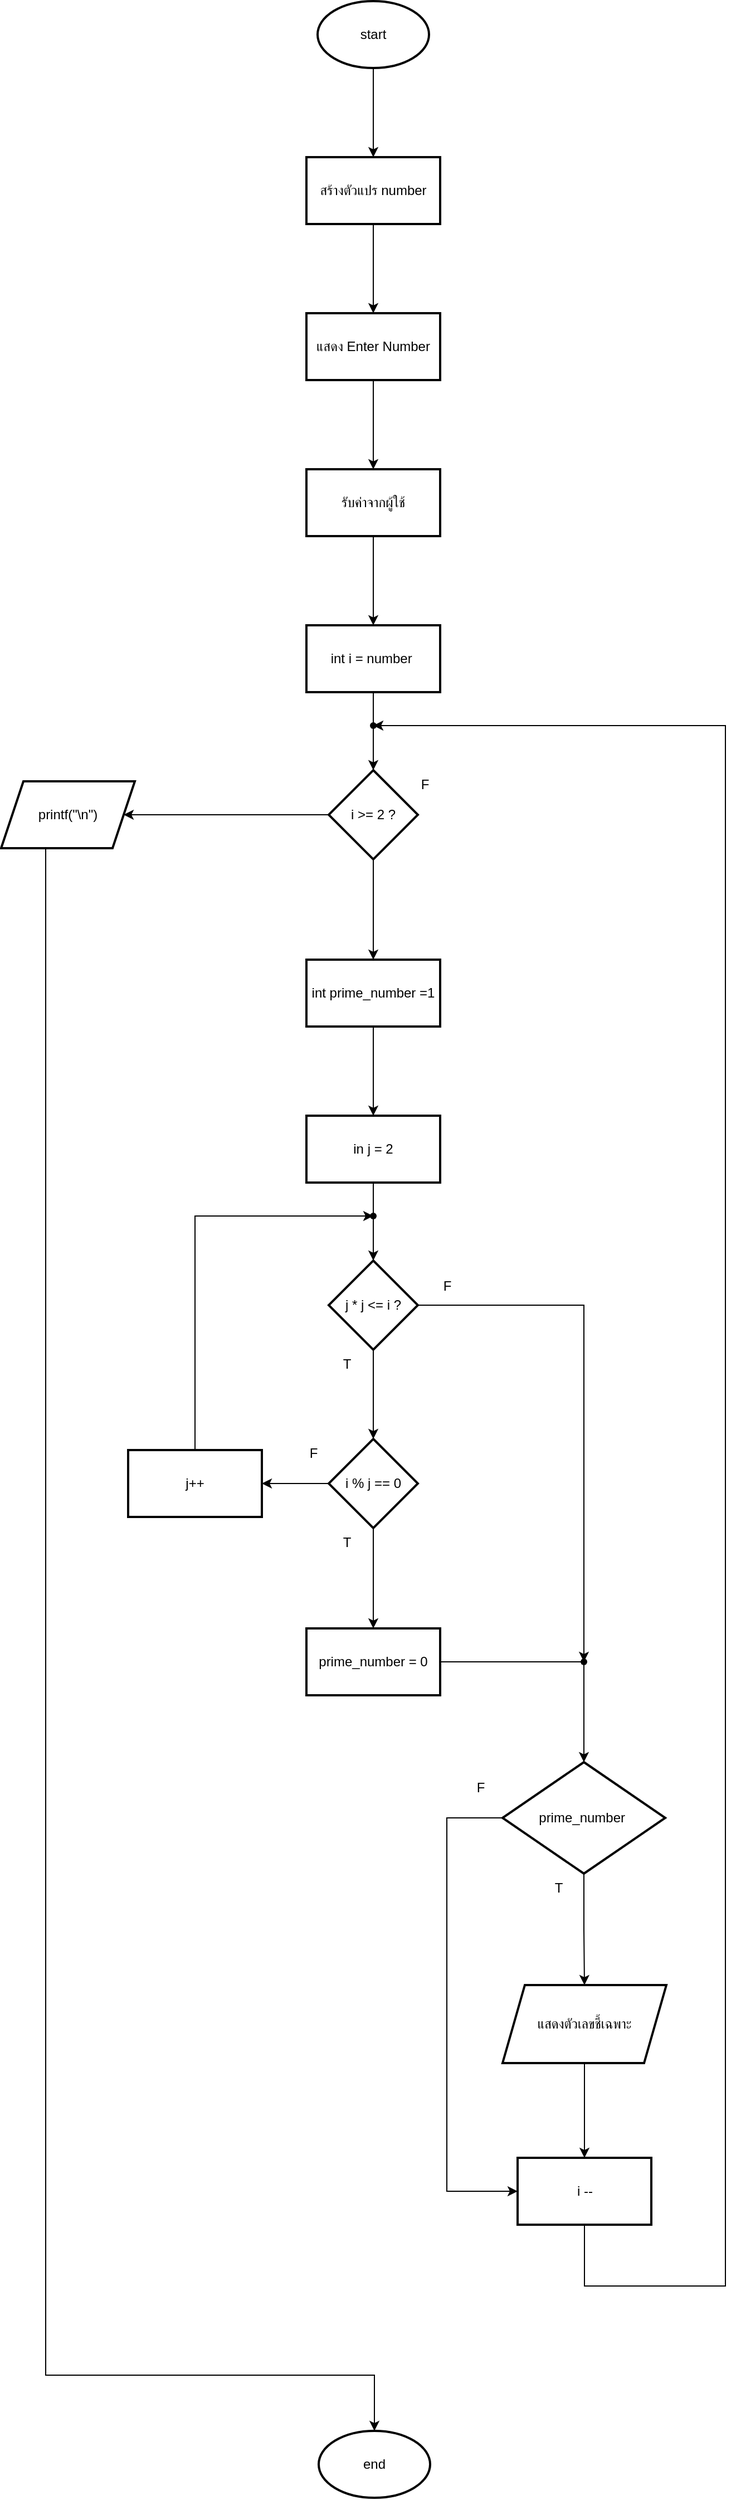 <mxfile version="25.0.3">
  <diagram name="หน้า-1" id="NIewto3d-SFsZP5idcG9">
    <mxGraphModel dx="1034" dy="446" grid="1" gridSize="10" guides="1" tooltips="1" connect="1" arrows="1" fold="1" page="1" pageScale="1" pageWidth="827" pageHeight="1169" math="0" shadow="0">
      <root>
        <mxCell id="0" />
        <mxCell id="1" parent="0" />
        <mxCell id="W6sOvdUPx-g0Q8EZWtVZ-3" value="" style="edgeStyle=orthogonalEdgeStyle;rounded=0;orthogonalLoop=1;jettySize=auto;html=1;" edge="1" parent="1" source="W6sOvdUPx-g0Q8EZWtVZ-1" target="W6sOvdUPx-g0Q8EZWtVZ-2">
          <mxGeometry relative="1" as="geometry" />
        </mxCell>
        <mxCell id="W6sOvdUPx-g0Q8EZWtVZ-1" value="start" style="strokeWidth=2;html=1;shape=mxgraph.flowchart.start_1;whiteSpace=wrap;" vertex="1" parent="1">
          <mxGeometry x="364" y="60" width="100" height="60" as="geometry" />
        </mxCell>
        <mxCell id="W6sOvdUPx-g0Q8EZWtVZ-5" value="" style="edgeStyle=orthogonalEdgeStyle;rounded=0;orthogonalLoop=1;jettySize=auto;html=1;" edge="1" parent="1" source="W6sOvdUPx-g0Q8EZWtVZ-2" target="W6sOvdUPx-g0Q8EZWtVZ-4">
          <mxGeometry relative="1" as="geometry" />
        </mxCell>
        <mxCell id="W6sOvdUPx-g0Q8EZWtVZ-2" value="สร้างตัวแปร number" style="whiteSpace=wrap;html=1;strokeWidth=2;" vertex="1" parent="1">
          <mxGeometry x="354" y="200" width="120" height="60" as="geometry" />
        </mxCell>
        <mxCell id="W6sOvdUPx-g0Q8EZWtVZ-7" value="" style="edgeStyle=orthogonalEdgeStyle;rounded=0;orthogonalLoop=1;jettySize=auto;html=1;" edge="1" parent="1" source="W6sOvdUPx-g0Q8EZWtVZ-4" target="W6sOvdUPx-g0Q8EZWtVZ-6">
          <mxGeometry relative="1" as="geometry" />
        </mxCell>
        <mxCell id="W6sOvdUPx-g0Q8EZWtVZ-4" value="แสดง Enter Number" style="whiteSpace=wrap;html=1;strokeWidth=2;" vertex="1" parent="1">
          <mxGeometry x="354" y="340" width="120" height="60" as="geometry" />
        </mxCell>
        <mxCell id="W6sOvdUPx-g0Q8EZWtVZ-9" value="" style="edgeStyle=orthogonalEdgeStyle;rounded=0;orthogonalLoop=1;jettySize=auto;html=1;" edge="1" parent="1" source="W6sOvdUPx-g0Q8EZWtVZ-6" target="W6sOvdUPx-g0Q8EZWtVZ-8">
          <mxGeometry relative="1" as="geometry" />
        </mxCell>
        <mxCell id="W6sOvdUPx-g0Q8EZWtVZ-6" value="รับค่าจากผู้ใช้" style="whiteSpace=wrap;html=1;strokeWidth=2;" vertex="1" parent="1">
          <mxGeometry x="354" y="480" width="120" height="60" as="geometry" />
        </mxCell>
        <mxCell id="W6sOvdUPx-g0Q8EZWtVZ-11" value="" style="edgeStyle=orthogonalEdgeStyle;rounded=0;orthogonalLoop=1;jettySize=auto;html=1;" edge="1" parent="1" source="W6sOvdUPx-g0Q8EZWtVZ-8" target="W6sOvdUPx-g0Q8EZWtVZ-10">
          <mxGeometry relative="1" as="geometry" />
        </mxCell>
        <mxCell id="W6sOvdUPx-g0Q8EZWtVZ-8" value="int i = number&amp;nbsp;" style="whiteSpace=wrap;html=1;strokeWidth=2;" vertex="1" parent="1">
          <mxGeometry x="354" y="620" width="120" height="60" as="geometry" />
        </mxCell>
        <mxCell id="W6sOvdUPx-g0Q8EZWtVZ-13" value="" style="edgeStyle=orthogonalEdgeStyle;rounded=0;orthogonalLoop=1;jettySize=auto;html=1;" edge="1" parent="1" source="W6sOvdUPx-g0Q8EZWtVZ-10" target="W6sOvdUPx-g0Q8EZWtVZ-12">
          <mxGeometry relative="1" as="geometry" />
        </mxCell>
        <mxCell id="W6sOvdUPx-g0Q8EZWtVZ-16" value="" style="edgeStyle=orthogonalEdgeStyle;rounded=0;orthogonalLoop=1;jettySize=auto;html=1;" edge="1" parent="1" source="W6sOvdUPx-g0Q8EZWtVZ-10" target="W6sOvdUPx-g0Q8EZWtVZ-15">
          <mxGeometry relative="1" as="geometry" />
        </mxCell>
        <mxCell id="W6sOvdUPx-g0Q8EZWtVZ-10" value="i &amp;gt;= 2 ?" style="rhombus;whiteSpace=wrap;html=1;strokeWidth=2;" vertex="1" parent="1">
          <mxGeometry x="374" y="750" width="80" height="80" as="geometry" />
        </mxCell>
        <mxCell id="W6sOvdUPx-g0Q8EZWtVZ-12" value="printf(&quot;\n&quot;)" style="shape=parallelogram;perimeter=parallelogramPerimeter;whiteSpace=wrap;html=1;fixedSize=1;strokeWidth=2;" vertex="1" parent="1">
          <mxGeometry x="80" y="760" width="120" height="60" as="geometry" />
        </mxCell>
        <mxCell id="W6sOvdUPx-g0Q8EZWtVZ-14" value="F" style="text;html=1;align=center;verticalAlign=middle;resizable=0;points=[];autosize=1;strokeColor=none;fillColor=none;" vertex="1" parent="1">
          <mxGeometry x="445" y="748" width="30" height="30" as="geometry" />
        </mxCell>
        <mxCell id="W6sOvdUPx-g0Q8EZWtVZ-18" value="" style="edgeStyle=orthogonalEdgeStyle;rounded=0;orthogonalLoop=1;jettySize=auto;html=1;" edge="1" parent="1" source="W6sOvdUPx-g0Q8EZWtVZ-15" target="W6sOvdUPx-g0Q8EZWtVZ-17">
          <mxGeometry relative="1" as="geometry" />
        </mxCell>
        <mxCell id="W6sOvdUPx-g0Q8EZWtVZ-15" value="int prime_number =1" style="whiteSpace=wrap;html=1;strokeWidth=2;" vertex="1" parent="1">
          <mxGeometry x="354" y="920" width="120" height="60" as="geometry" />
        </mxCell>
        <mxCell id="W6sOvdUPx-g0Q8EZWtVZ-20" value="" style="edgeStyle=orthogonalEdgeStyle;rounded=0;orthogonalLoop=1;jettySize=auto;html=1;" edge="1" parent="1" source="W6sOvdUPx-g0Q8EZWtVZ-17" target="W6sOvdUPx-g0Q8EZWtVZ-19">
          <mxGeometry relative="1" as="geometry" />
        </mxCell>
        <mxCell id="W6sOvdUPx-g0Q8EZWtVZ-17" value="in j = 2" style="whiteSpace=wrap;html=1;strokeWidth=2;" vertex="1" parent="1">
          <mxGeometry x="354" y="1060" width="120" height="60" as="geometry" />
        </mxCell>
        <mxCell id="W6sOvdUPx-g0Q8EZWtVZ-22" value="" style="edgeStyle=orthogonalEdgeStyle;rounded=0;orthogonalLoop=1;jettySize=auto;html=1;" edge="1" parent="1" source="W6sOvdUPx-g0Q8EZWtVZ-19" target="W6sOvdUPx-g0Q8EZWtVZ-21">
          <mxGeometry relative="1" as="geometry" />
        </mxCell>
        <mxCell id="W6sOvdUPx-g0Q8EZWtVZ-34" style="edgeStyle=orthogonalEdgeStyle;rounded=0;orthogonalLoop=1;jettySize=auto;html=1;exitX=1;exitY=0.5;exitDx=0;exitDy=0;" edge="1" parent="1" source="W6sOvdUPx-g0Q8EZWtVZ-19" target="W6sOvdUPx-g0Q8EZWtVZ-35">
          <mxGeometry relative="1" as="geometry">
            <mxPoint x="620" y="1510" as="targetPoint" />
          </mxGeometry>
        </mxCell>
        <mxCell id="W6sOvdUPx-g0Q8EZWtVZ-19" value="j * j &amp;lt;= i ?" style="rhombus;whiteSpace=wrap;html=1;strokeWidth=2;" vertex="1" parent="1">
          <mxGeometry x="374" y="1190" width="80" height="80" as="geometry" />
        </mxCell>
        <mxCell id="W6sOvdUPx-g0Q8EZWtVZ-25" value="" style="edgeStyle=orthogonalEdgeStyle;rounded=0;orthogonalLoop=1;jettySize=auto;html=1;" edge="1" parent="1" source="W6sOvdUPx-g0Q8EZWtVZ-21" target="W6sOvdUPx-g0Q8EZWtVZ-24">
          <mxGeometry relative="1" as="geometry" />
        </mxCell>
        <mxCell id="W6sOvdUPx-g0Q8EZWtVZ-28" value="" style="edgeStyle=orthogonalEdgeStyle;rounded=0;orthogonalLoop=1;jettySize=auto;html=1;" edge="1" parent="1" source="W6sOvdUPx-g0Q8EZWtVZ-21" target="W6sOvdUPx-g0Q8EZWtVZ-27">
          <mxGeometry relative="1" as="geometry" />
        </mxCell>
        <mxCell id="W6sOvdUPx-g0Q8EZWtVZ-21" value="i % j == 0" style="rhombus;whiteSpace=wrap;html=1;strokeWidth=2;" vertex="1" parent="1">
          <mxGeometry x="374" y="1350" width="80" height="80" as="geometry" />
        </mxCell>
        <mxCell id="W6sOvdUPx-g0Q8EZWtVZ-23" value="T" style="text;html=1;align=center;verticalAlign=middle;resizable=0;points=[];autosize=1;strokeColor=none;fillColor=none;" vertex="1" parent="1">
          <mxGeometry x="375" y="1268" width="30" height="30" as="geometry" />
        </mxCell>
        <mxCell id="W6sOvdUPx-g0Q8EZWtVZ-33" value="" style="edgeStyle=orthogonalEdgeStyle;rounded=0;orthogonalLoop=1;jettySize=auto;html=1;" edge="1" parent="1" source="W6sOvdUPx-g0Q8EZWtVZ-24" target="W6sOvdUPx-g0Q8EZWtVZ-32">
          <mxGeometry relative="1" as="geometry" />
        </mxCell>
        <mxCell id="W6sOvdUPx-g0Q8EZWtVZ-24" value="prime_number = 0" style="whiteSpace=wrap;html=1;strokeWidth=2;" vertex="1" parent="1">
          <mxGeometry x="354" y="1520" width="120" height="60" as="geometry" />
        </mxCell>
        <mxCell id="W6sOvdUPx-g0Q8EZWtVZ-26" value="T" style="text;html=1;align=center;verticalAlign=middle;resizable=0;points=[];autosize=1;strokeColor=none;fillColor=none;" vertex="1" parent="1">
          <mxGeometry x="375" y="1428" width="30" height="30" as="geometry" />
        </mxCell>
        <mxCell id="W6sOvdUPx-g0Q8EZWtVZ-27" value="j++" style="whiteSpace=wrap;html=1;strokeWidth=2;" vertex="1" parent="1">
          <mxGeometry x="194" y="1360" width="120" height="60" as="geometry" />
        </mxCell>
        <mxCell id="W6sOvdUPx-g0Q8EZWtVZ-29" value="" style="shape=waypoint;sketch=0;fillStyle=solid;size=6;pointerEvents=1;points=[];fillColor=none;resizable=0;rotatable=0;perimeter=centerPerimeter;snapToPoint=1;" vertex="1" parent="1">
          <mxGeometry x="404" y="1140" width="20" height="20" as="geometry" />
        </mxCell>
        <mxCell id="W6sOvdUPx-g0Q8EZWtVZ-30" style="edgeStyle=orthogonalEdgeStyle;rounded=0;orthogonalLoop=1;jettySize=auto;html=1;exitX=0.5;exitY=0;exitDx=0;exitDy=0;entryX=0.15;entryY=0.65;entryDx=0;entryDy=0;entryPerimeter=0;" edge="1" parent="1" source="W6sOvdUPx-g0Q8EZWtVZ-27" target="W6sOvdUPx-g0Q8EZWtVZ-29">
          <mxGeometry relative="1" as="geometry">
            <Array as="points">
              <mxPoint x="254" y="1150" />
            </Array>
          </mxGeometry>
        </mxCell>
        <mxCell id="W6sOvdUPx-g0Q8EZWtVZ-31" value="F" style="text;html=1;align=center;verticalAlign=middle;resizable=0;points=[];autosize=1;strokeColor=none;fillColor=none;" vertex="1" parent="1">
          <mxGeometry x="345" y="1348" width="30" height="30" as="geometry" />
        </mxCell>
        <mxCell id="W6sOvdUPx-g0Q8EZWtVZ-40" value="" style="edgeStyle=orthogonalEdgeStyle;rounded=0;orthogonalLoop=1;jettySize=auto;html=1;" edge="1" parent="1" source="W6sOvdUPx-g0Q8EZWtVZ-32" target="W6sOvdUPx-g0Q8EZWtVZ-39">
          <mxGeometry relative="1" as="geometry" />
        </mxCell>
        <mxCell id="W6sOvdUPx-g0Q8EZWtVZ-43" style="edgeStyle=orthogonalEdgeStyle;rounded=0;orthogonalLoop=1;jettySize=auto;html=1;exitX=0;exitY=0.5;exitDx=0;exitDy=0;entryX=0;entryY=0.5;entryDx=0;entryDy=0;" edge="1" parent="1" source="W6sOvdUPx-g0Q8EZWtVZ-32" target="W6sOvdUPx-g0Q8EZWtVZ-41">
          <mxGeometry relative="1" as="geometry">
            <Array as="points">
              <mxPoint x="480" y="1690" />
              <mxPoint x="480" y="2025" />
            </Array>
          </mxGeometry>
        </mxCell>
        <mxCell id="W6sOvdUPx-g0Q8EZWtVZ-32" value="prime_number&amp;nbsp;" style="rhombus;whiteSpace=wrap;html=1;strokeWidth=2;" vertex="1" parent="1">
          <mxGeometry x="530" y="1640" width="146" height="100" as="geometry" />
        </mxCell>
        <mxCell id="W6sOvdUPx-g0Q8EZWtVZ-35" value="" style="shape=waypoint;sketch=0;fillStyle=solid;size=6;pointerEvents=1;points=[];fillColor=none;resizable=0;rotatable=0;perimeter=centerPerimeter;snapToPoint=1;" vertex="1" parent="1">
          <mxGeometry x="593" y="1540" width="20" height="20" as="geometry" />
        </mxCell>
        <mxCell id="W6sOvdUPx-g0Q8EZWtVZ-36" value="F" style="text;html=1;align=center;verticalAlign=middle;resizable=0;points=[];autosize=1;strokeColor=none;fillColor=none;" vertex="1" parent="1">
          <mxGeometry x="465" y="1198" width="30" height="30" as="geometry" />
        </mxCell>
        <mxCell id="W6sOvdUPx-g0Q8EZWtVZ-42" value="" style="edgeStyle=orthogonalEdgeStyle;rounded=0;orthogonalLoop=1;jettySize=auto;html=1;" edge="1" parent="1" source="W6sOvdUPx-g0Q8EZWtVZ-39" target="W6sOvdUPx-g0Q8EZWtVZ-41">
          <mxGeometry relative="1" as="geometry" />
        </mxCell>
        <mxCell id="W6sOvdUPx-g0Q8EZWtVZ-39" value="แสดงตัวเลขชี้เฉพาะ" style="shape=parallelogram;perimeter=parallelogramPerimeter;whiteSpace=wrap;html=1;fixedSize=1;strokeWidth=2;" vertex="1" parent="1">
          <mxGeometry x="530" y="1840" width="147" height="70" as="geometry" />
        </mxCell>
        <mxCell id="W6sOvdUPx-g0Q8EZWtVZ-46" style="edgeStyle=orthogonalEdgeStyle;rounded=0;orthogonalLoop=1;jettySize=auto;html=1;exitX=0.5;exitY=1;exitDx=0;exitDy=0;entryX=0.8;entryY=0.05;entryDx=0;entryDy=0;entryPerimeter=0;" edge="1" parent="1" source="W6sOvdUPx-g0Q8EZWtVZ-41" target="W6sOvdUPx-g0Q8EZWtVZ-47">
          <mxGeometry relative="1" as="geometry">
            <mxPoint x="760" y="1960" as="targetPoint" />
            <Array as="points">
              <mxPoint x="604" y="2110" />
              <mxPoint x="730" y="2110" />
              <mxPoint x="730" y="710" />
            </Array>
          </mxGeometry>
        </mxCell>
        <mxCell id="W6sOvdUPx-g0Q8EZWtVZ-41" value="i --" style="whiteSpace=wrap;html=1;strokeWidth=2;" vertex="1" parent="1">
          <mxGeometry x="543.5" y="1995" width="120" height="60" as="geometry" />
        </mxCell>
        <mxCell id="W6sOvdUPx-g0Q8EZWtVZ-44" value="F" style="text;html=1;align=center;verticalAlign=middle;resizable=0;points=[];autosize=1;strokeColor=none;fillColor=none;" vertex="1" parent="1">
          <mxGeometry x="495" y="1648" width="30" height="30" as="geometry" />
        </mxCell>
        <mxCell id="W6sOvdUPx-g0Q8EZWtVZ-45" value="T" style="text;html=1;align=center;verticalAlign=middle;resizable=0;points=[];autosize=1;strokeColor=none;fillColor=none;" vertex="1" parent="1">
          <mxGeometry x="565" y="1738" width="30" height="30" as="geometry" />
        </mxCell>
        <mxCell id="W6sOvdUPx-g0Q8EZWtVZ-47" value="" style="shape=waypoint;sketch=0;fillStyle=solid;size=6;pointerEvents=1;points=[];fillColor=none;resizable=0;rotatable=0;perimeter=centerPerimeter;snapToPoint=1;" vertex="1" parent="1">
          <mxGeometry x="404" y="700" width="20" height="20" as="geometry" />
        </mxCell>
        <mxCell id="W6sOvdUPx-g0Q8EZWtVZ-48" value="end" style="strokeWidth=2;html=1;shape=mxgraph.flowchart.start_1;whiteSpace=wrap;" vertex="1" parent="1">
          <mxGeometry x="365" y="2240" width="100" height="60" as="geometry" />
        </mxCell>
        <mxCell id="W6sOvdUPx-g0Q8EZWtVZ-49" style="edgeStyle=orthogonalEdgeStyle;rounded=0;orthogonalLoop=1;jettySize=auto;html=1;exitX=0.5;exitY=1;exitDx=0;exitDy=0;entryX=0.5;entryY=0;entryDx=0;entryDy=0;entryPerimeter=0;" edge="1" parent="1" source="W6sOvdUPx-g0Q8EZWtVZ-12" target="W6sOvdUPx-g0Q8EZWtVZ-48">
          <mxGeometry relative="1" as="geometry">
            <Array as="points">
              <mxPoint x="120" y="820" />
              <mxPoint x="120" y="2190" />
            </Array>
          </mxGeometry>
        </mxCell>
      </root>
    </mxGraphModel>
  </diagram>
</mxfile>
